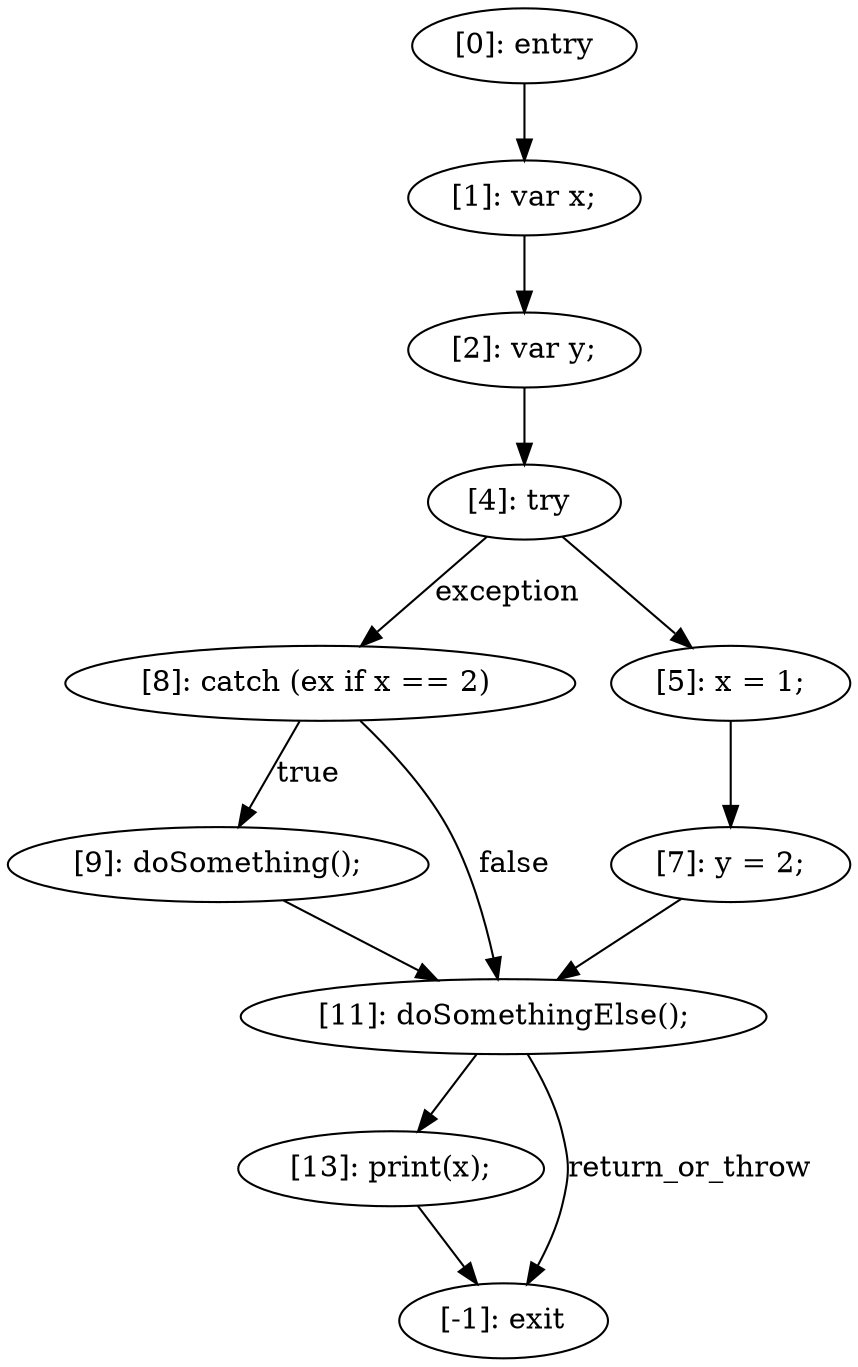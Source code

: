 digraph {
"0" [label="[9]: doSomething();\n"] 
"1" [label="[11]: doSomethingElse();\n"] 
"2" [label="[2]: var y;\n"] 
"3" [label="[7]: y = 2;\n"] 
"4" [label="[0]: entry"] 
"5" [label="[1]: var x;\n"] 
"6" [label="[8]: catch (ex if x == 2) "] 
"7" [label="[13]: print(x);\n"] 
"8" [label="[-1]: exit"] 
"9" [label="[5]: x = 1;\n"] 
"10" [label="[4]: try "] 
"0" -> "1" [label=""] 
"1" -> "7" [label=""] 
"1" -> "8" [label="return_or_throw"] 
"2" -> "10" [label=""] 
"3" -> "1" [label=""] 
"4" -> "5" [label=""] 
"5" -> "2" [label=""] 
"6" -> "1" [label="false"] 
"6" -> "0" [label="true"] 
"7" -> "8" [label=""] 
"9" -> "3" [label=""] 
"10" -> "6" [label="exception"] 
"10" -> "9" [label=""] 
}
